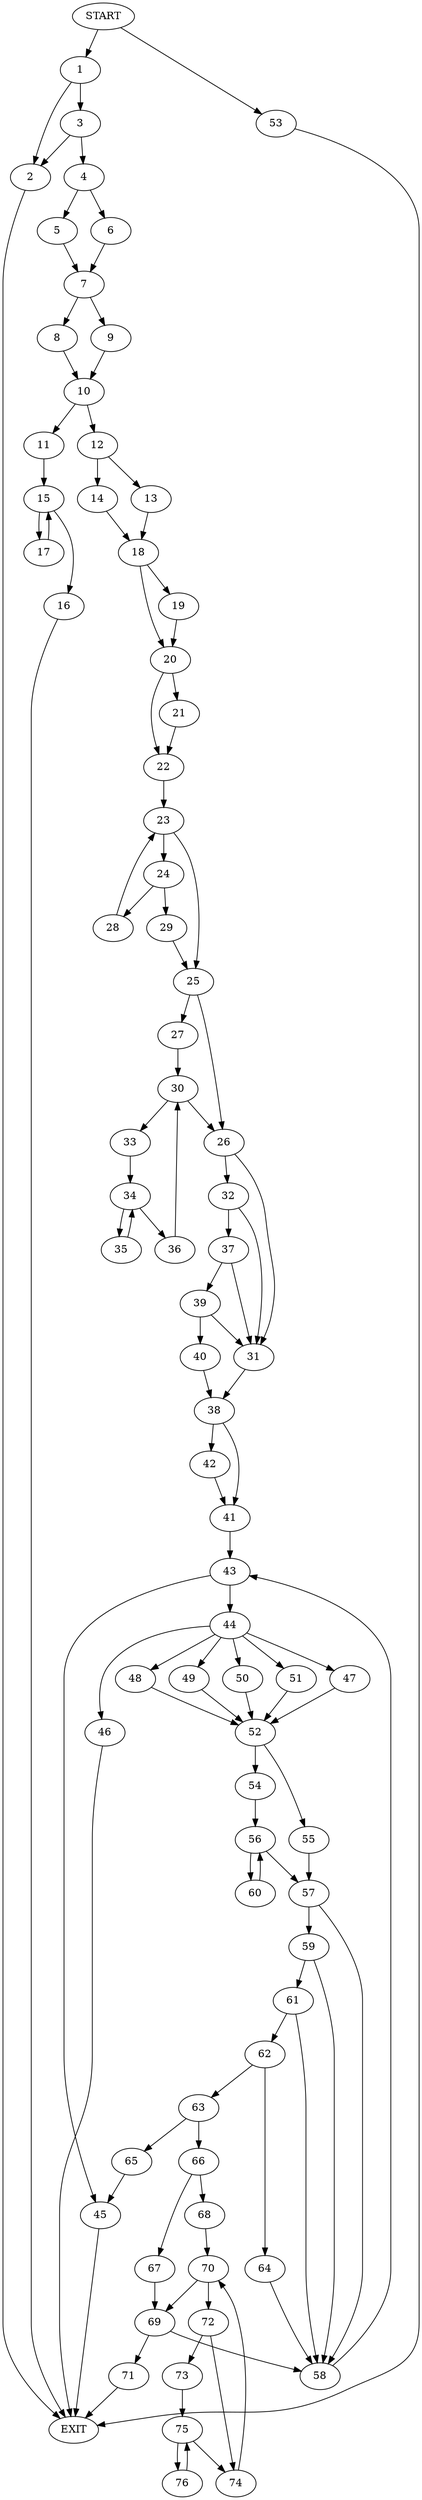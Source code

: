 digraph {
0 [label="START"]
77 [label="EXIT"]
0 -> 1
1 -> 2
1 -> 3
2 -> 77
3 -> 2
3 -> 4
4 -> 5
4 -> 6
6 -> 7
5 -> 7
7 -> 8
7 -> 9
9 -> 10
8 -> 10
10 -> 11
10 -> 12
12 -> 13
12 -> 14
11 -> 15
15 -> 16
15 -> 17
17 -> 15
16 -> 77
14 -> 18
13 -> 18
18 -> 19
18 -> 20
20 -> 21
20 -> 22
19 -> 20
22 -> 23
21 -> 22
23 -> 24
23 -> 25
25 -> 26
25 -> 27
24 -> 28
24 -> 29
28 -> 23
29 -> 25
27 -> 30
26 -> 31
26 -> 32
30 -> 26
30 -> 33
33 -> 34
34 -> 35
34 -> 36
35 -> 34
36 -> 30
32 -> 31
32 -> 37
31 -> 38
37 -> 31
37 -> 39
39 -> 31
39 -> 40
40 -> 38
38 -> 41
38 -> 42
42 -> 41
41 -> 43
43 -> 44
43 -> 45
44 -> 46
44 -> 47
44 -> 48
44 -> 49
44 -> 50
44 -> 51
45 -> 77
46 -> 77
49 -> 52
47 -> 52
48 -> 52
51 -> 52
50 -> 52
0 -> 53
53 -> 77
52 -> 54
52 -> 55
54 -> 56
55 -> 57
57 -> 58
57 -> 59
56 -> 60
56 -> 57
60 -> 56
59 -> 58
59 -> 61
58 -> 43
61 -> 62
61 -> 58
62 -> 63
62 -> 64
64 -> 58
63 -> 65
63 -> 66
66 -> 67
66 -> 68
65 -> 45
67 -> 69
68 -> 70
69 -> 71
69 -> 58
70 -> 69
70 -> 72
72 -> 73
72 -> 74
73 -> 75
74 -> 70
75 -> 76
75 -> 74
76 -> 75
71 -> 77
}
